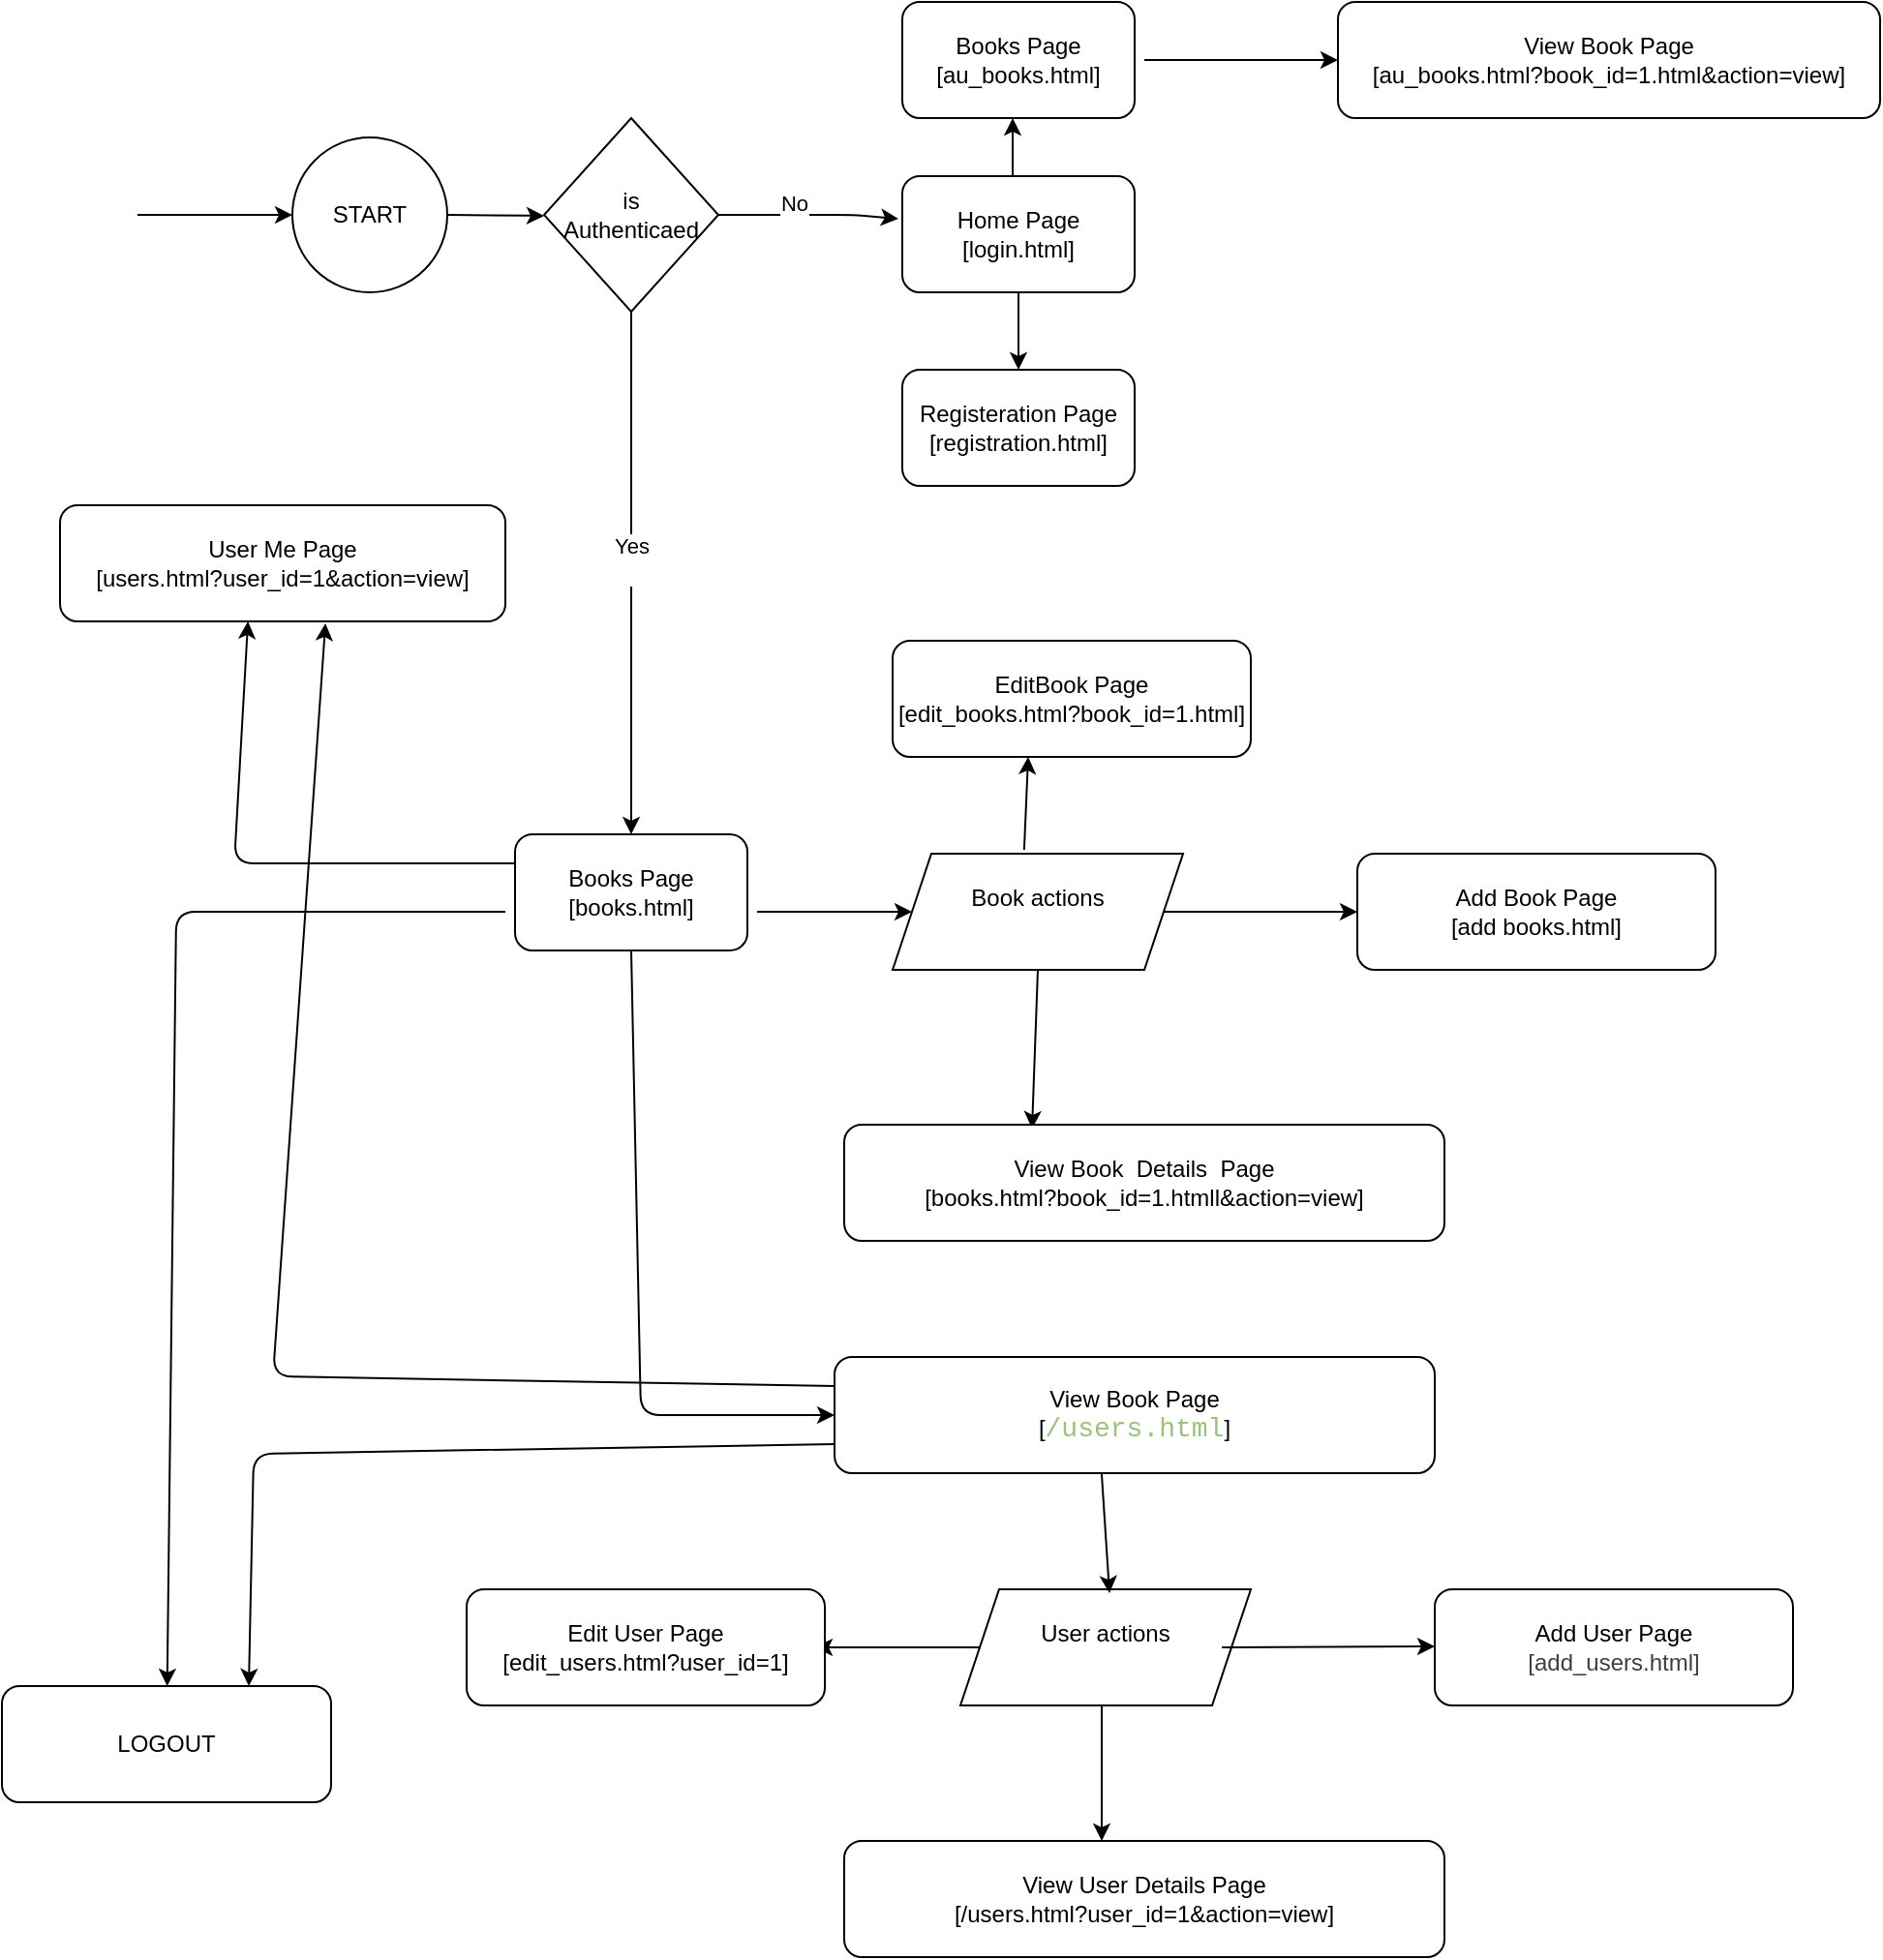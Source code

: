 <mxfile>
    <diagram id="b3igqSFxMLXiCUb5HBlg" name="Page-1">
        <mxGraphModel dx="2333" dy="1139" grid="1" gridSize="10" guides="1" tooltips="1" connect="1" arrows="1" fold="1" page="1" pageScale="1" pageWidth="850" pageHeight="1100" math="0" shadow="0">
            <root>
                <mxCell id="0"/>
                <mxCell id="1" parent="0"/>
                <mxCell id="2" value="" style="endArrow=classic;html=1;" edge="1" parent="1">
                    <mxGeometry width="50" height="50" relative="1" as="geometry">
                        <mxPoint x="60" y="120" as="sourcePoint"/>
                        <mxPoint x="140" y="120" as="targetPoint"/>
                    </mxGeometry>
                </mxCell>
                <mxCell id="5" value="START" style="ellipse;whiteSpace=wrap;html=1;aspect=fixed;" vertex="1" parent="1">
                    <mxGeometry x="140" y="80" width="80" height="80" as="geometry"/>
                </mxCell>
                <mxCell id="6" value="" style="endArrow=classic;html=1;" edge="1" parent="1">
                    <mxGeometry width="50" height="50" relative="1" as="geometry">
                        <mxPoint x="220" y="120" as="sourcePoint"/>
                        <mxPoint x="270" y="120.5" as="targetPoint"/>
                    </mxGeometry>
                </mxCell>
                <mxCell id="7" value="Home Page&lt;div&gt;[login.html]&lt;/div&gt;" style="rounded=1;whiteSpace=wrap;html=1;" vertex="1" parent="1">
                    <mxGeometry x="455" y="100" width="120" height="60" as="geometry"/>
                </mxCell>
                <mxCell id="8" value="" style="endArrow=classic;html=1;" edge="1" parent="1">
                    <mxGeometry width="50" height="50" relative="1" as="geometry">
                        <mxPoint x="512" y="100" as="sourcePoint"/>
                        <mxPoint x="512" y="70" as="targetPoint"/>
                    </mxGeometry>
                </mxCell>
                <mxCell id="9" value="Books Page&lt;div&gt;[au_books.html]&lt;/div&gt;" style="rounded=1;whiteSpace=wrap;html=1;" vertex="1" parent="1">
                    <mxGeometry x="455" y="10" width="120" height="60" as="geometry"/>
                </mxCell>
                <mxCell id="10" value="Registeration Page&lt;div&gt;[registration.html]&lt;/div&gt;" style="rounded=1;whiteSpace=wrap;html=1;" vertex="1" parent="1">
                    <mxGeometry x="455" y="200" width="120" height="60" as="geometry"/>
                </mxCell>
                <mxCell id="12" value="" style="endArrow=classic;html=1;entryX=0.5;entryY=0;entryDx=0;entryDy=0;exitX=0.5;exitY=1;exitDx=0;exitDy=0;" edge="1" parent="1" source="7" target="10">
                    <mxGeometry width="50" height="50" relative="1" as="geometry">
                        <mxPoint x="510" y="180" as="sourcePoint"/>
                        <mxPoint x="560" y="130" as="targetPoint"/>
                    </mxGeometry>
                </mxCell>
                <mxCell id="15" value="is&lt;div&gt;Authenticaed&lt;/div&gt;" style="rhombus;whiteSpace=wrap;html=1;" vertex="1" parent="1">
                    <mxGeometry x="270" y="70" width="90" height="100" as="geometry"/>
                </mxCell>
                <mxCell id="18" value="" style="endArrow=classic;html=1;exitX=1;exitY=0.5;exitDx=0;exitDy=0;entryX=-0.017;entryY=0.367;entryDx=0;entryDy=0;entryPerimeter=0;" edge="1" parent="1" source="15" target="7">
                    <mxGeometry width="50" height="50" relative="1" as="geometry">
                        <mxPoint x="380" y="239.5" as="sourcePoint"/>
                        <mxPoint x="450" y="150" as="targetPoint"/>
                        <Array as="points">
                            <mxPoint x="430" y="120"/>
                        </Array>
                    </mxGeometry>
                </mxCell>
                <mxCell id="21" value="No&lt;div&gt;&lt;br&gt;&lt;/div&gt;" style="edgeLabel;html=1;align=center;verticalAlign=middle;resizable=0;points=[];" vertex="1" connectable="0" parent="18">
                    <mxGeometry x="-0.16" y="-1" relative="1" as="geometry">
                        <mxPoint as="offset"/>
                    </mxGeometry>
                </mxCell>
                <mxCell id="22" value="" style="endArrow=classic;html=1;exitX=0.5;exitY=1;exitDx=0;exitDy=0;entryX=0.5;entryY=0;entryDx=0;entryDy=0;" edge="1" parent="1" source="15" target="24">
                    <mxGeometry width="50" height="50" relative="1" as="geometry">
                        <mxPoint x="500" y="430" as="sourcePoint"/>
                        <mxPoint x="315" y="440" as="targetPoint"/>
                    </mxGeometry>
                </mxCell>
                <mxCell id="23" value="Yes&lt;div&gt;&lt;br&gt;&lt;/div&gt;" style="edgeLabel;html=1;align=center;verticalAlign=middle;resizable=0;points=[];" vertex="1" connectable="0" parent="22">
                    <mxGeometry x="-0.053" relative="1" as="geometry">
                        <mxPoint as="offset"/>
                    </mxGeometry>
                </mxCell>
                <mxCell id="24" value="Books Page&lt;div&gt;[books.html]&lt;/div&gt;" style="rounded=1;whiteSpace=wrap;html=1;" vertex="1" parent="1">
                    <mxGeometry x="255" y="440" width="120" height="60" as="geometry"/>
                </mxCell>
                <mxCell id="25" value="" style="endArrow=classic;html=1;" edge="1" parent="1" target="26">
                    <mxGeometry width="50" height="50" relative="1" as="geometry">
                        <mxPoint x="380" y="480" as="sourcePoint"/>
                        <mxPoint x="470" y="470" as="targetPoint"/>
                    </mxGeometry>
                </mxCell>
                <mxCell id="26" value="Book actions&lt;div&gt;&lt;br&gt;&lt;/div&gt;" style="shape=parallelogram;perimeter=parallelogramPerimeter;whiteSpace=wrap;html=1;fixedSize=1;" vertex="1" parent="1">
                    <mxGeometry x="450" y="450" width="150" height="60" as="geometry"/>
                </mxCell>
                <mxCell id="27" value="" style="endArrow=classic;html=1;exitX=1;exitY=0.5;exitDx=0;exitDy=0;entryX=0;entryY=0.5;entryDx=0;entryDy=0;" edge="1" parent="1" source="26" target="30">
                    <mxGeometry width="50" height="50" relative="1" as="geometry">
                        <mxPoint x="610" y="489.5" as="sourcePoint"/>
                        <mxPoint x="690" y="489.5" as="targetPoint"/>
                    </mxGeometry>
                </mxCell>
                <mxCell id="28" value="" style="endArrow=classic;html=1;exitX=0.453;exitY=-0.033;exitDx=0;exitDy=0;exitPerimeter=0;" edge="1" parent="1" source="26">
                    <mxGeometry width="50" height="50" relative="1" as="geometry">
                        <mxPoint x="630" y="370" as="sourcePoint"/>
                        <mxPoint x="520" y="400" as="targetPoint"/>
                    </mxGeometry>
                </mxCell>
                <mxCell id="29" value="&lt;div&gt;&lt;span style=&quot;color: rgb(0, 0, 0);&quot;&gt;EditBook Page&lt;/span&gt;&lt;/div&gt;&lt;div&gt;[edit_books.html?book_id=1.html]&lt;/div&gt;" style="rounded=1;whiteSpace=wrap;html=1;" vertex="1" parent="1">
                    <mxGeometry x="450" y="340" width="185" height="60" as="geometry"/>
                </mxCell>
                <mxCell id="30" value="Add Book Page&lt;div&gt;[add books.html]&lt;/div&gt;" style="rounded=1;whiteSpace=wrap;html=1;" vertex="1" parent="1">
                    <mxGeometry x="690" y="450" width="185" height="60" as="geometry"/>
                </mxCell>
                <mxCell id="31" value="" style="endArrow=classic;html=1;exitX=0.5;exitY=1;exitDx=0;exitDy=0;entryX=0.313;entryY=0.033;entryDx=0;entryDy=0;entryPerimeter=0;" edge="1" parent="1" source="26" target="32">
                    <mxGeometry width="50" height="50" relative="1" as="geometry">
                        <mxPoint x="573" y="520" as="sourcePoint"/>
                        <mxPoint x="540" y="580" as="targetPoint"/>
                    </mxGeometry>
                </mxCell>
                <mxCell id="32" value="View Book&amp;nbsp;&lt;span style=&quot;color: rgb(0, 0, 0);&quot;&gt;&amp;nbsp;Details&amp;nbsp;&lt;/span&gt;&amp;nbsp;Page&lt;div&gt;[books.html?book_id=1.htmll&amp;amp;action=view]&lt;/div&gt;" style="rounded=1;whiteSpace=wrap;html=1;" vertex="1" parent="1">
                    <mxGeometry x="425" y="590" width="310" height="60" as="geometry"/>
                </mxCell>
                <mxCell id="33" value="" style="endArrow=classic;html=1;" edge="1" parent="1">
                    <mxGeometry width="50" height="50" relative="1" as="geometry">
                        <mxPoint x="580" y="40" as="sourcePoint"/>
                        <mxPoint x="680" y="40" as="targetPoint"/>
                    </mxGeometry>
                </mxCell>
                <mxCell id="34" value="View Book Page&lt;div&gt;[au_books.html?book_id=1.html&amp;amp;action=view]&lt;/div&gt;" style="rounded=1;whiteSpace=wrap;html=1;" vertex="1" parent="1">
                    <mxGeometry x="680" y="10" width="280" height="60" as="geometry"/>
                </mxCell>
                <mxCell id="37" value="" style="endArrow=classic;html=1;exitX=0.5;exitY=1;exitDx=0;exitDy=0;entryX=0;entryY=0.5;entryDx=0;entryDy=0;" edge="1" parent="1" source="24" target="38">
                    <mxGeometry width="50" height="50" relative="1" as="geometry">
                        <mxPoint x="320" y="510" as="sourcePoint"/>
                        <mxPoint x="320" y="770" as="targetPoint"/>
                        <Array as="points">
                            <mxPoint x="320" y="740"/>
                        </Array>
                    </mxGeometry>
                </mxCell>
                <mxCell id="38" value="View Book Page&lt;div&gt;[&lt;span style=&quot;background-color: transparent;&quot;&gt;&lt;font face=&quot;Consolas, Courier New, monospace&quot; color=&quot;#98c379&quot;&gt;&lt;span style=&quot;font-size: 14px; white-space: pre;&quot;&gt;/users.html&lt;/span&gt;&lt;/font&gt;]&lt;/span&gt;&lt;br&gt;&lt;/div&gt;" style="rounded=1;whiteSpace=wrap;html=1;" vertex="1" parent="1">
                    <mxGeometry x="420" y="710" width="310" height="60" as="geometry"/>
                </mxCell>
                <mxCell id="39" value="User actions&lt;div&gt;&lt;br&gt;&lt;/div&gt;" style="shape=parallelogram;perimeter=parallelogramPerimeter;whiteSpace=wrap;html=1;fixedSize=1;" vertex="1" parent="1">
                    <mxGeometry x="485" y="830" width="150" height="60" as="geometry"/>
                </mxCell>
                <mxCell id="40" value="" style="endArrow=classic;html=1;entryX=0.313;entryY=0.033;entryDx=0;entryDy=0;entryPerimeter=0;exitX=0.445;exitY=1;exitDx=0;exitDy=0;exitPerimeter=0;" edge="1" parent="1" source="38">
                    <mxGeometry width="50" height="50" relative="1" as="geometry">
                        <mxPoint x="560" y="780" as="sourcePoint"/>
                        <mxPoint x="562" y="832" as="targetPoint"/>
                    </mxGeometry>
                </mxCell>
                <mxCell id="42" value="" style="endArrow=classic;html=1;entryX=0;entryY=0.5;entryDx=0;entryDy=0;" edge="1" parent="1">
                    <mxGeometry width="50" height="50" relative="1" as="geometry">
                        <mxPoint x="620" y="860" as="sourcePoint"/>
                        <mxPoint x="730" y="859.5" as="targetPoint"/>
                    </mxGeometry>
                </mxCell>
                <mxCell id="43" value="" style="endArrow=classic;html=1;exitX=0;exitY=0.5;exitDx=0;exitDy=0;" edge="1" parent="1" source="39">
                    <mxGeometry width="50" height="50" relative="1" as="geometry">
                        <mxPoint x="350" y="830" as="sourcePoint"/>
                        <mxPoint x="410" y="860" as="targetPoint"/>
                    </mxGeometry>
                </mxCell>
                <mxCell id="44" value="Add User Page&lt;div&gt;&lt;span style=&quot;color: rgb(63, 63, 63);&quot;&gt;[add_users.html]&lt;/span&gt;&lt;/div&gt;" style="rounded=1;whiteSpace=wrap;html=1;" vertex="1" parent="1">
                    <mxGeometry x="730" y="830" width="185" height="60" as="geometry"/>
                </mxCell>
                <mxCell id="45" value="Edit User Page&lt;div&gt;[edit_users.html?user_id=1]&lt;/div&gt;" style="rounded=1;whiteSpace=wrap;html=1;" vertex="1" parent="1">
                    <mxGeometry x="230" y="830" width="185" height="60" as="geometry"/>
                </mxCell>
                <mxCell id="46" value="" style="endArrow=classic;html=1;exitX=0.445;exitY=1;exitDx=0;exitDy=0;exitPerimeter=0;" edge="1" parent="1">
                    <mxGeometry width="50" height="50" relative="1" as="geometry">
                        <mxPoint x="558" y="890" as="sourcePoint"/>
                        <mxPoint x="558" y="960" as="targetPoint"/>
                    </mxGeometry>
                </mxCell>
                <mxCell id="47" value="View User Details Page&lt;div&gt;[/users.html?user_id=1&amp;amp;action=view]&lt;/div&gt;" style="rounded=1;whiteSpace=wrap;html=1;" vertex="1" parent="1">
                    <mxGeometry x="425" y="960" width="310" height="60" as="geometry"/>
                </mxCell>
                <mxCell id="48" value="" style="endArrow=classic;html=1;" edge="1" parent="1" target="49">
                    <mxGeometry width="50" height="50" relative="1" as="geometry">
                        <mxPoint x="250" y="480" as="sourcePoint"/>
                        <mxPoint x="70" y="760" as="targetPoint"/>
                        <Array as="points">
                            <mxPoint x="80" y="480"/>
                        </Array>
                    </mxGeometry>
                </mxCell>
                <mxCell id="49" value="LOGOUT" style="rounded=1;whiteSpace=wrap;html=1;" vertex="1" parent="1">
                    <mxGeometry x="-10" y="880" width="170" height="60" as="geometry"/>
                </mxCell>
                <mxCell id="50" value="&lt;span style=&quot;color: rgb(0, 0, 0);&quot;&gt;User Me Page&lt;/span&gt;&lt;div&gt;[users.html?user_id=1&amp;amp;action=view]&lt;/div&gt;" style="rounded=1;whiteSpace=wrap;html=1;" vertex="1" parent="1">
                    <mxGeometry x="20" y="270" width="230" height="60" as="geometry"/>
                </mxCell>
                <mxCell id="51" value="" style="endArrow=classic;html=1;exitX=0;exitY=0.25;exitDx=0;exitDy=0;entryX=0.422;entryY=1;entryDx=0;entryDy=0;entryPerimeter=0;" edge="1" parent="1" source="24" target="50">
                    <mxGeometry width="50" height="50" relative="1" as="geometry">
                        <mxPoint x="240" y="590" as="sourcePoint"/>
                        <mxPoint x="290" y="540" as="targetPoint"/>
                        <Array as="points">
                            <mxPoint x="110" y="455"/>
                        </Array>
                    </mxGeometry>
                </mxCell>
                <mxCell id="52" value="" style="endArrow=classic;html=1;entryX=0.596;entryY=1.017;entryDx=0;entryDy=0;entryPerimeter=0;exitX=0;exitY=0.25;exitDx=0;exitDy=0;" edge="1" parent="1" source="38" target="50">
                    <mxGeometry width="50" height="50" relative="1" as="geometry">
                        <mxPoint x="410" y="730" as="sourcePoint"/>
                        <mxPoint x="160" y="340" as="targetPoint"/>
                        <Array as="points">
                            <mxPoint x="130" y="720"/>
                        </Array>
                    </mxGeometry>
                </mxCell>
                <mxCell id="53" value="" style="endArrow=classic;html=1;exitX=0;exitY=0.75;exitDx=0;exitDy=0;entryX=0.75;entryY=0;entryDx=0;entryDy=0;" edge="1" parent="1" source="38" target="49">
                    <mxGeometry width="50" height="50" relative="1" as="geometry">
                        <mxPoint x="240" y="590" as="sourcePoint"/>
                        <mxPoint x="100" y="755" as="targetPoint"/>
                        <Array as="points">
                            <mxPoint x="120" y="760"/>
                        </Array>
                    </mxGeometry>
                </mxCell>
            </root>
        </mxGraphModel>
    </diagram>
</mxfile>